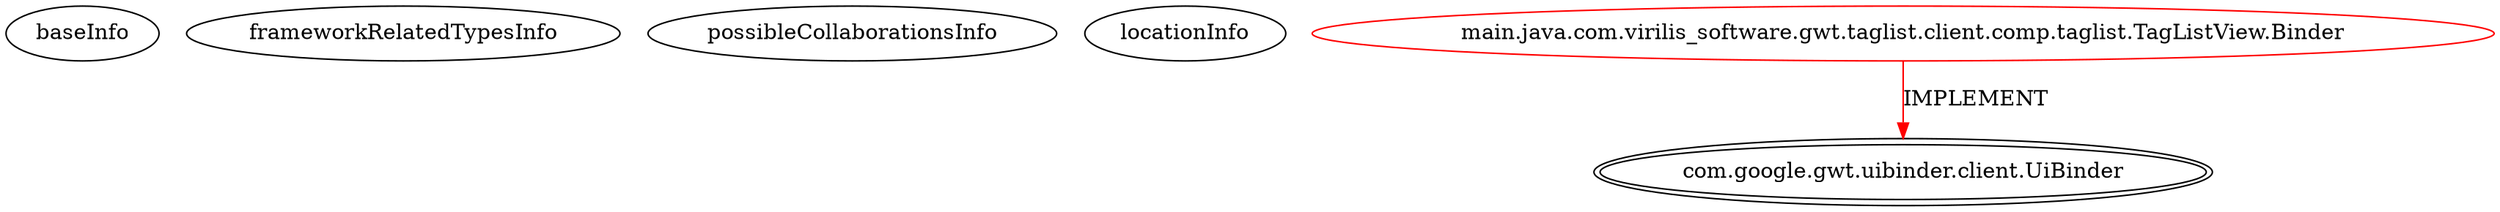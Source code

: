 digraph {
baseInfo[graphId=1039,category="extension_graph",isAnonymous=false,possibleRelation=false]
frameworkRelatedTypesInfo[0="com.google.gwt.uibinder.client.UiBinder"]
possibleCollaborationsInfo[]
locationInfo[projectName="cbopp-gwt-taglist",filePath="/cbopp-gwt-taglist/gwt-taglist-master/src/main/java/com/virilis_software/gwt/taglist/client/comp/taglist/TagListView.java",contextSignature="Binder",graphId="1039"]
0[label="main.java.com.virilis_software.gwt.taglist.client.comp.taglist.TagListView.Binder",vertexType="ROOT_CLIENT_CLASS_DECLARATION",isFrameworkType=false,color=red]
1[label="com.google.gwt.uibinder.client.UiBinder",vertexType="FRAMEWORK_INTERFACE_TYPE",isFrameworkType=true,peripheries=2]
0->1[label="IMPLEMENT",color=red]
}
